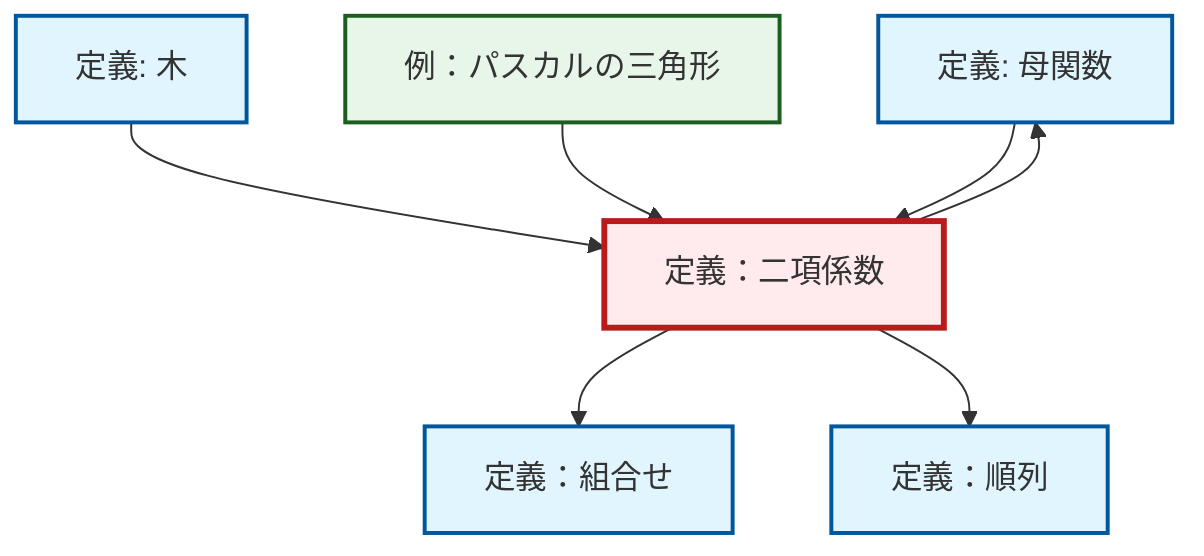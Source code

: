 graph TD
    classDef definition fill:#e1f5fe,stroke:#01579b,stroke-width:2px
    classDef theorem fill:#f3e5f5,stroke:#4a148c,stroke-width:2px
    classDef axiom fill:#fff3e0,stroke:#e65100,stroke-width:2px
    classDef example fill:#e8f5e9,stroke:#1b5e20,stroke-width:2px
    classDef current fill:#ffebee,stroke:#b71c1c,stroke-width:3px
    def-permutation["定義：順列"]:::definition
    def-generating-function["定義: 母関数"]:::definition
    def-combination["定義：組合せ"]:::definition
    def-tree["定義: 木"]:::definition
    def-binomial-coefficient["定義：二項係数"]:::definition
    ex-pascals-triangle["例：パスカルの三角形"]:::example
    def-binomial-coefficient --> def-generating-function
    def-binomial-coefficient --> def-combination
    def-tree --> def-binomial-coefficient
    ex-pascals-triangle --> def-binomial-coefficient
    def-generating-function --> def-binomial-coefficient
    def-binomial-coefficient --> def-permutation
    class def-binomial-coefficient current